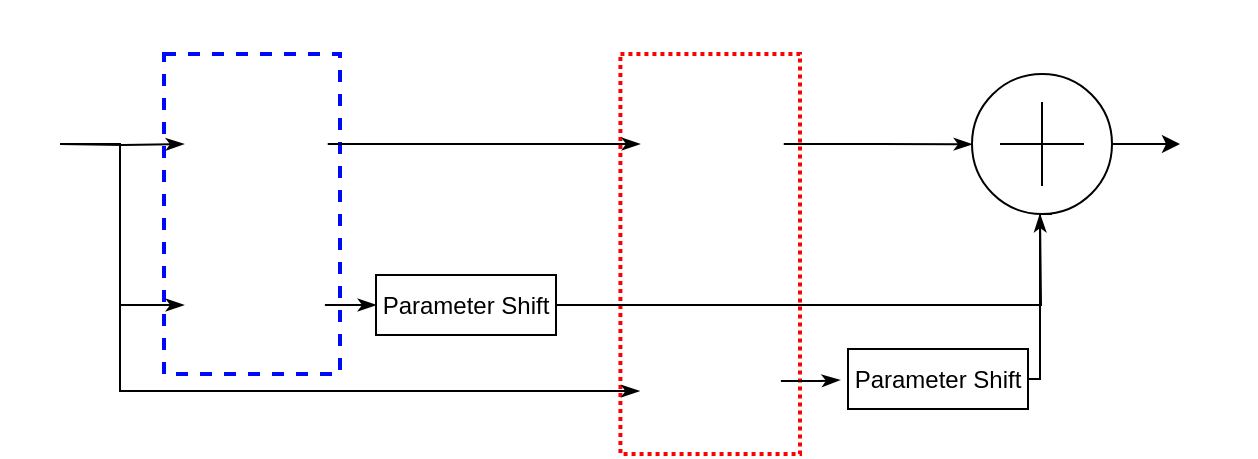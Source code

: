 <mxfile version="21.2.9" type="device">
  <diagram id="zvLTGMn5gk5Rh28aIZBp" name="Page-1">
    <mxGraphModel dx="1026" dy="524" grid="1" gridSize="10" guides="1" tooltips="1" connect="1" arrows="1" fold="1" page="1" pageScale="1" pageWidth="850" pageHeight="1100" math="0" shadow="0">
      <root>
        <mxCell id="0" />
        <mxCell id="1" parent="0" />
        <mxCell id="HA_GkNCiBHtXIB3IIWOB-9" value="" style="rounded=0;whiteSpace=wrap;html=1;fillColor=none;strokeWidth=2;strokeColor=#ff0000;dashed=1;dashPattern=1 1;" parent="1" vertex="1">
          <mxGeometry x="350.22" y="30" width="89.78" height="200" as="geometry" />
        </mxCell>
        <mxCell id="HA_GkNCiBHtXIB3IIWOB-8" value="" style="rounded=0;whiteSpace=wrap;html=1;fillColor=none;strokeWidth=2;strokeColor=#0008ff;dashed=1;" parent="1" vertex="1">
          <mxGeometry x="122" y="30" width="88" height="160" as="geometry" />
        </mxCell>
        <mxCell id="evAMdRpHVFR4wJkXm2O9-28" style="edgeStyle=orthogonalEdgeStyle;rounded=0;orthogonalLoop=1;jettySize=auto;html=1;entryX=0;entryY=0.5;entryDx=0;entryDy=0;endArrow=classicThin;endFill=1;" parent="1" target="evAMdRpHVFR4wJkXm2O9-7" edge="1">
          <mxGeometry relative="1" as="geometry">
            <mxPoint x="70" y="75" as="sourcePoint" />
          </mxGeometry>
        </mxCell>
        <mxCell id="evAMdRpHVFR4wJkXm2O9-37" style="edgeStyle=orthogonalEdgeStyle;rounded=0;orthogonalLoop=1;jettySize=auto;html=1;entryX=0;entryY=0.5;entryDx=0;entryDy=0;endArrow=classicThin;endFill=1;" parent="1" target="evAMdRpHVFR4wJkXm2O9-11" edge="1">
          <mxGeometry relative="1" as="geometry">
            <mxPoint x="70" y="75" as="sourcePoint" />
            <Array as="points">
              <mxPoint x="100" y="75" />
              <mxPoint x="100" y="155" />
            </Array>
          </mxGeometry>
        </mxCell>
        <mxCell id="evAMdRpHVFR4wJkXm2O9-29" style="edgeStyle=orthogonalEdgeStyle;rounded=0;orthogonalLoop=1;jettySize=auto;html=1;exitX=1;exitY=0.5;exitDx=0;exitDy=0;entryX=0;entryY=0.5;entryDx=0;entryDy=0;endArrow=classicThin;endFill=1;" parent="1" source="evAMdRpHVFR4wJkXm2O9-7" target="evAMdRpHVFR4wJkXm2O9-26" edge="1">
          <mxGeometry relative="1" as="geometry" />
        </mxCell>
        <mxCell id="evAMdRpHVFR4wJkXm2O9-7" value="" style="shape=image;verticalLabelPosition=bottom;labelBackgroundColor=default;verticalAlign=top;aspect=fixed;imageAspect=0;image=https://d2xunoxnk3vwmv.cloudfront.net/encyclopedias/636541190776437758-BSF2.jpg;clipPath=inset(0% 20% 1.58% 20%);" parent="1" vertex="1">
          <mxGeometry x="132" y="40" width="71.87" height="70" as="geometry" />
        </mxCell>
        <mxCell id="evAMdRpHVFR4wJkXm2O9-42" style="edgeStyle=orthogonalEdgeStyle;rounded=0;orthogonalLoop=1;jettySize=auto;html=1;exitX=1;exitY=0.5;exitDx=0;exitDy=0;entryX=0;entryY=0.5;entryDx=0;entryDy=0;endArrow=classicThin;endFill=1;" parent="1" source="evAMdRpHVFR4wJkXm2O9-11" target="evAMdRpHVFR4wJkXm2O9-35" edge="1">
          <mxGeometry relative="1" as="geometry" />
        </mxCell>
        <mxCell id="evAMdRpHVFR4wJkXm2O9-11" value="" style="shape=image;verticalLabelPosition=bottom;labelBackgroundColor=default;verticalAlign=top;aspect=fixed;imageAspect=0;image=https://d2xunoxnk3vwmv.cloudfront.net/encyclopedias/636541190730678649-BPF2.jpg;clipPath=inset(0% 20.19% 0% 19.57%);" parent="1" vertex="1">
          <mxGeometry x="132" y="121" width="70.45" height="69" as="geometry" />
        </mxCell>
        <mxCell id="evAMdRpHVFR4wJkXm2O9-20" value="" style="html=1;verticalLabelPosition=bottom;align=center;labelBackgroundColor=#ffffff;verticalAlign=top;strokeWidth=1;strokeColor=#000000;shadow=0;dashed=0;shape=mxgraph.ios7.icons.add;" parent="1" vertex="1">
          <mxGeometry x="526" y="40" width="70" height="70" as="geometry" />
        </mxCell>
        <mxCell id="evAMdRpHVFR4wJkXm2O9-26" value="" style="shape=image;verticalLabelPosition=bottom;labelBackgroundColor=default;verticalAlign=top;aspect=fixed;imageAspect=0;image=https://d2xunoxnk3vwmv.cloudfront.net/encyclopedias/636541190776437758-BSF2.jpg;clipPath=inset(0% 20% 1.58% 20%);" parent="1" vertex="1">
          <mxGeometry x="360" y="40" width="71.87" height="70" as="geometry" />
        </mxCell>
        <mxCell id="evAMdRpHVFR4wJkXm2O9-32" style="edgeStyle=orthogonalEdgeStyle;rounded=0;orthogonalLoop=1;jettySize=auto;html=1;exitX=1;exitY=0.5;exitDx=0;exitDy=0;entryX=0;entryY=0.502;entryDx=0;entryDy=0;entryPerimeter=0;endArrow=classicThin;endFill=1;" parent="1" source="evAMdRpHVFR4wJkXm2O9-26" target="evAMdRpHVFR4wJkXm2O9-20" edge="1">
          <mxGeometry relative="1" as="geometry">
            <mxPoint x="471.87" y="75" as="sourcePoint" />
          </mxGeometry>
        </mxCell>
        <mxCell id="evAMdRpHVFR4wJkXm2O9-46" style="edgeStyle=orthogonalEdgeStyle;rounded=0;orthogonalLoop=1;jettySize=auto;html=1;exitX=1;exitY=0.5;exitDx=0;exitDy=0;endArrow=classicThin;endFill=1;" parent="1" source="evAMdRpHVFR4wJkXm2O9-35" edge="1">
          <mxGeometry relative="1" as="geometry">
            <mxPoint x="560" y="110" as="targetPoint" />
          </mxGeometry>
        </mxCell>
        <mxCell id="evAMdRpHVFR4wJkXm2O9-35" value="Parameter Shift" style="text;html=1;strokeColor=default;fillColor=none;align=center;verticalAlign=middle;whiteSpace=wrap;rounded=0;strokeWidth=1;" parent="1" vertex="1">
          <mxGeometry x="228" y="140.5" width="90" height="30" as="geometry" />
        </mxCell>
        <mxCell id="evAMdRpHVFR4wJkXm2O9-45" style="edgeStyle=orthogonalEdgeStyle;rounded=0;orthogonalLoop=1;jettySize=auto;html=1;exitX=1;exitY=0.5;exitDx=0;exitDy=0;entryX=0.571;entryY=1;entryDx=0;entryDy=0;entryPerimeter=0;endArrow=none;endFill=0;" parent="1" source="evAMdRpHVFR4wJkXm2O9-36" target="evAMdRpHVFR4wJkXm2O9-20" edge="1">
          <mxGeometry relative="1" as="geometry">
            <Array as="points">
              <mxPoint x="560" y="193" />
              <mxPoint x="560" y="110" />
            </Array>
          </mxGeometry>
        </mxCell>
        <mxCell id="evAMdRpHVFR4wJkXm2O9-36" value="Parameter Shift" style="text;html=1;strokeColor=default;fillColor=none;align=center;verticalAlign=middle;whiteSpace=wrap;rounded=0;strokeWidth=1;" parent="1" vertex="1">
          <mxGeometry x="464" y="177.5" width="90" height="30" as="geometry" />
        </mxCell>
        <mxCell id="evAMdRpHVFR4wJkXm2O9-43" style="edgeStyle=orthogonalEdgeStyle;rounded=0;orthogonalLoop=1;jettySize=auto;html=1;exitX=1;exitY=0.5;exitDx=0;exitDy=0;endArrow=classicThin;endFill=1;" parent="1" source="evAMdRpHVFR4wJkXm2O9-39" edge="1">
          <mxGeometry relative="1" as="geometry">
            <mxPoint x="460" y="193" as="targetPoint" />
            <Array as="points">
              <mxPoint x="450" y="193" />
            </Array>
          </mxGeometry>
        </mxCell>
        <mxCell id="evAMdRpHVFR4wJkXm2O9-39" value="" style="shape=image;verticalLabelPosition=bottom;labelBackgroundColor=default;verticalAlign=top;aspect=fixed;imageAspect=0;image=https://d2xunoxnk3vwmv.cloudfront.net/encyclopedias/636541190730678649-BPF2.jpg;clipPath=inset(0% 20.19% 0% 19.57%);" parent="1" vertex="1">
          <mxGeometry x="360" y="159" width="70.45" height="69" as="geometry" />
        </mxCell>
        <mxCell id="evAMdRpHVFR4wJkXm2O9-41" style="edgeStyle=orthogonalEdgeStyle;rounded=0;orthogonalLoop=1;jettySize=auto;html=1;entryX=-0.004;entryY=0.573;entryDx=0;entryDy=0;endArrow=classicThin;endFill=1;entryPerimeter=0;" parent="1" target="evAMdRpHVFR4wJkXm2O9-39" edge="1">
          <mxGeometry relative="1" as="geometry">
            <mxPoint x="70" y="75" as="sourcePoint" />
            <mxPoint x="210" y="165.5" as="targetPoint" />
            <Array as="points">
              <mxPoint x="100" y="75" />
              <mxPoint x="100" y="199" />
            </Array>
          </mxGeometry>
        </mxCell>
        <mxCell id="evAMdRpHVFR4wJkXm2O9-60" value="" style="shape=image;verticalLabelPosition=bottom;labelBackgroundColor=default;verticalAlign=top;aspect=fixed;imageAspect=0;image=https://latex2png.com/pngs/426f8b9c19be212df5cd8e5c64575ab9.png;" parent="1" vertex="1">
          <mxGeometry x="150.9" y="90" width="32.65" height="20" as="geometry" />
        </mxCell>
        <mxCell id="evAMdRpHVFR4wJkXm2O9-61" value="" style="shape=image;verticalLabelPosition=bottom;labelBackgroundColor=default;verticalAlign=top;aspect=fixed;imageAspect=0;image=https://latex2png.com/pngs/0e6d1f4b2abdb4cf37318444f9039920.png;" parent="1" vertex="1">
          <mxGeometry x="379.2" y="90" width="33.47" height="20" as="geometry" />
        </mxCell>
        <mxCell id="evAMdRpHVFR4wJkXm2O9-62" value="" style="shape=image;verticalLabelPosition=bottom;labelBackgroundColor=default;verticalAlign=top;aspect=fixed;imageAspect=0;image=https://latex2png.com/pngs/ba3322ceba4eae6efd0d61cefe2cf4e8.png;" parent="1" vertex="1">
          <mxGeometry x="460" y="156.5" width="26.67" height="20" as="geometry" />
        </mxCell>
        <mxCell id="evAMdRpHVFR4wJkXm2O9-63" value="" style="shape=image;verticalLabelPosition=bottom;labelBackgroundColor=default;verticalAlign=top;aspect=fixed;imageAspect=0;image=https://latex2png.com/pngs/1893ed70726e0fca6835b66e6439a90c.png;" parent="1" vertex="1">
          <mxGeometry x="228" y="110" width="26.77" height="20.5" as="geometry" />
        </mxCell>
        <mxCell id="evAMdRpHVFR4wJkXm2O9-64" value="" style="endArrow=classic;html=1;rounded=0;strokeColor=#000000;fontSize=9;" parent="1" source="evAMdRpHVFR4wJkXm2O9-20" edge="1">
          <mxGeometry width="50" height="50" relative="1" as="geometry">
            <mxPoint x="430" y="190" as="sourcePoint" />
            <mxPoint x="630" y="75" as="targetPoint" />
          </mxGeometry>
        </mxCell>
        <mxCell id="HA_GkNCiBHtXIB3IIWOB-2" value="" style="shape=image;verticalLabelPosition=bottom;labelBackgroundColor=default;verticalAlign=top;aspect=fixed;imageAspect=0;image=https://latex2png.com/pngs/70cc31cd6d871f16acd47c49e9b47e27.png;" parent="1" vertex="1">
          <mxGeometry x="378.49" y="203" width="33.47" height="20" as="geometry" />
        </mxCell>
        <mxCell id="HA_GkNCiBHtXIB3IIWOB-3" value="" style="shape=image;verticalLabelPosition=bottom;labelBackgroundColor=default;verticalAlign=top;aspect=fixed;imageAspect=0;image=https://latex2png.com/pngs/5838d80a43506b015b32f6f1352027d5.png;" parent="1" vertex="1">
          <mxGeometry x="150.49" y="160" width="33.47" height="20" as="geometry" />
        </mxCell>
        <mxCell id="HA_GkNCiBHtXIB3IIWOB-4" value="" style="shape=image;verticalLabelPosition=bottom;labelBackgroundColor=default;verticalAlign=top;aspect=fixed;imageAspect=0;image=https://latex2png.com/pngs/984d2d55d91d3bd7ee6aa9344bce30b2.png;" parent="1" vertex="1">
          <mxGeometry x="40" y="65" width="22.11" height="20" as="geometry" />
        </mxCell>
        <mxCell id="HA_GkNCiBHtXIB3IIWOB-6" value="" style="shape=image;verticalLabelPosition=bottom;labelBackgroundColor=default;verticalAlign=top;aspect=fixed;imageAspect=0;image=https://latex2png.com/pngs/9ef51c19f31e3b850965815477a39cb9.png;" parent="1" vertex="1">
          <mxGeometry x="640" y="60" width="27.64" height="25" as="geometry" />
        </mxCell>
        <mxCell id="HA_GkNCiBHtXIB3IIWOB-10" value="" style="shape=image;verticalLabelPosition=bottom;labelBackgroundColor=default;verticalAlign=top;aspect=fixed;imageAspect=0;image=https://latex2png.com/pngs/31581e74ad0f8368a8788e79466ad2f3.png;" parent="1" vertex="1">
          <mxGeometry x="132" y="3.37" width="70" height="23.63" as="geometry" />
        </mxCell>
        <mxCell id="HA_GkNCiBHtXIB3IIWOB-11" value="" style="shape=image;verticalLabelPosition=bottom;labelBackgroundColor=default;verticalAlign=top;aspect=fixed;imageAspect=0;image=https://latex2png.com/pngs/2432c5bc4bd64ccbaaf1fd7df47e04fd.png;" parent="1" vertex="1">
          <mxGeometry x="358" y="5.37" width="70" height="23.63" as="geometry" />
        </mxCell>
      </root>
    </mxGraphModel>
  </diagram>
</mxfile>
